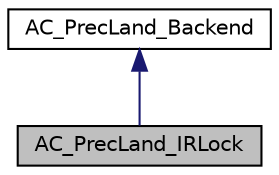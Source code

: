 digraph "AC_PrecLand_IRLock"
{
 // INTERACTIVE_SVG=YES
  edge [fontname="Helvetica",fontsize="10",labelfontname="Helvetica",labelfontsize="10"];
  node [fontname="Helvetica",fontsize="10",shape=record];
  Node1 [label="AC_PrecLand_IRLock",height=0.2,width=0.4,color="black", fillcolor="grey75", style="filled", fontcolor="black"];
  Node2 -> Node1 [dir="back",color="midnightblue",fontsize="10",style="solid",fontname="Helvetica"];
  Node2 [label="AC_PrecLand_Backend",height=0.2,width=0.4,color="black", fillcolor="white", style="filled",URL="$classAC__PrecLand__Backend.html",tooltip="-*- tab-width: 4; Mode: C++; c-basic-offset: 4; indent-tabs-mode: nil -*- "];
}
